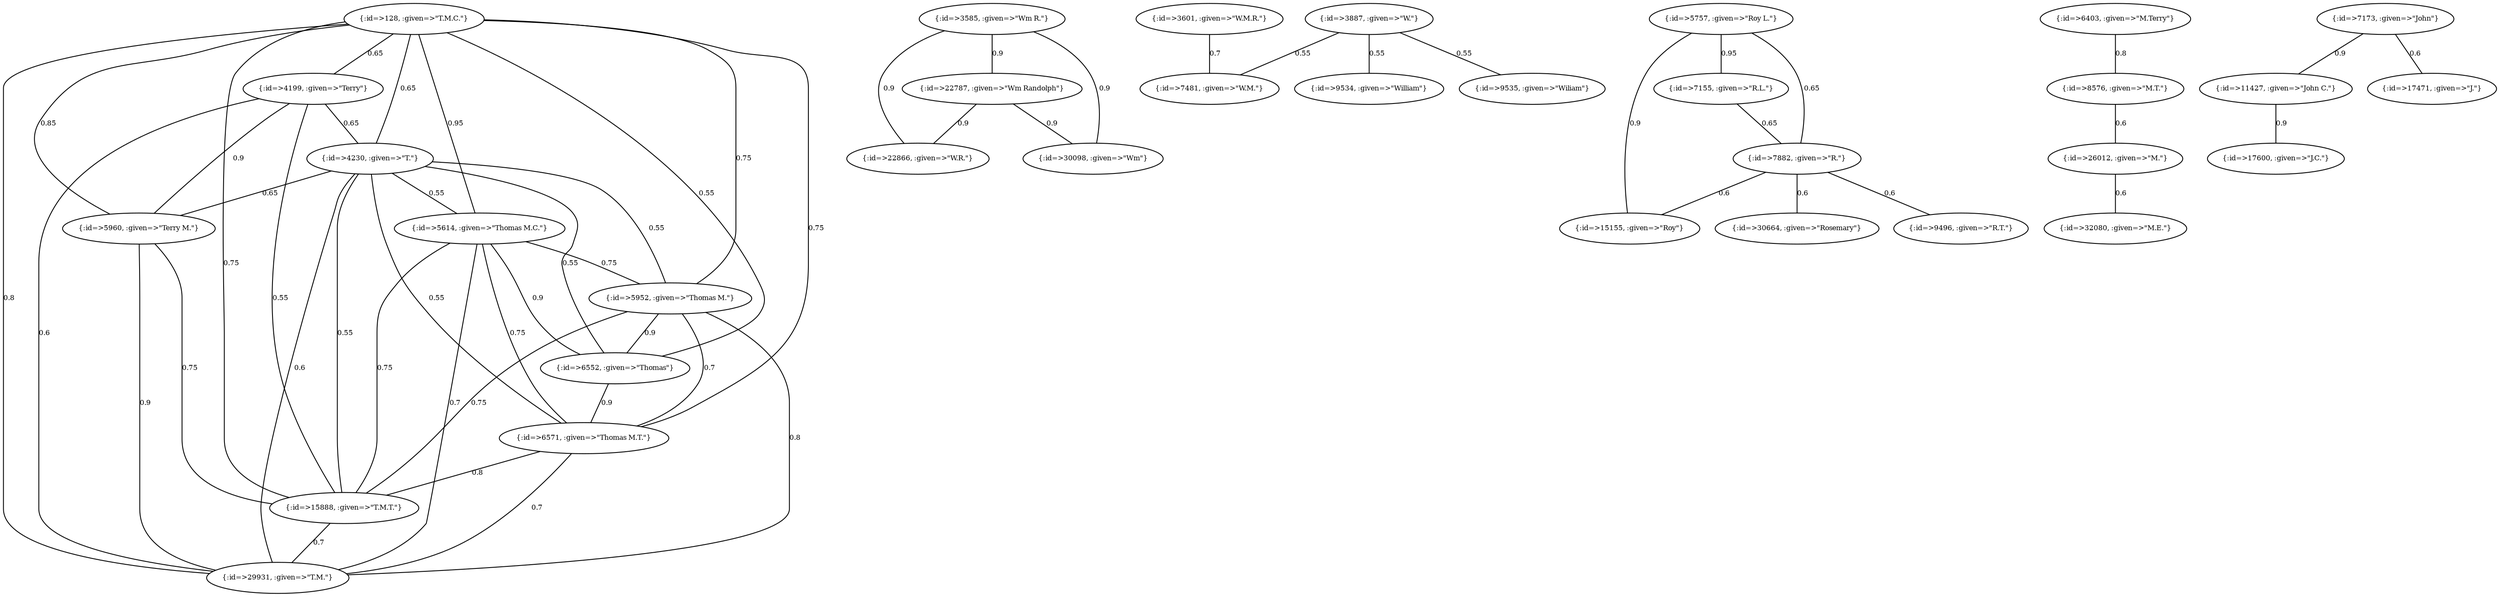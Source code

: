 graph Collector__WeightedGraph {
    "{:id=>128, :given=>\"T.M.C.\"}" [
        fontsize = 8,
        label = "{:id=>128, :given=>\"T.M.C.\"}"
    ]

    "{:id=>3585, :given=>\"Wm R.\"}" [
        fontsize = 8,
        label = "{:id=>3585, :given=>\"Wm R.\"}"
    ]

    "{:id=>3601, :given=>\"W.M.R.\"}" [
        fontsize = 8,
        label = "{:id=>3601, :given=>\"W.M.R.\"}"
    ]

    "{:id=>3887, :given=>\"W.\"}" [
        fontsize = 8,
        label = "{:id=>3887, :given=>\"W.\"}"
    ]

    "{:id=>4199, :given=>\"Terry\"}" [
        fontsize = 8,
        label = "{:id=>4199, :given=>\"Terry\"}"
    ]

    "{:id=>4230, :given=>\"T.\"}" [
        fontsize = 8,
        label = "{:id=>4230, :given=>\"T.\"}"
    ]

    "{:id=>5614, :given=>\"Thomas M.C.\"}" [
        fontsize = 8,
        label = "{:id=>5614, :given=>\"Thomas M.C.\"}"
    ]

    "{:id=>5757, :given=>\"Roy L.\"}" [
        fontsize = 8,
        label = "{:id=>5757, :given=>\"Roy L.\"}"
    ]

    "{:id=>5952, :given=>\"Thomas M.\"}" [
        fontsize = 8,
        label = "{:id=>5952, :given=>\"Thomas M.\"}"
    ]

    "{:id=>5960, :given=>\"Terry M.\"}" [
        fontsize = 8,
        label = "{:id=>5960, :given=>\"Terry M.\"}"
    ]

    "{:id=>6403, :given=>\"M.Terry\"}" [
        fontsize = 8,
        label = "{:id=>6403, :given=>\"M.Terry\"}"
    ]

    "{:id=>6552, :given=>\"Thomas\"}" [
        fontsize = 8,
        label = "{:id=>6552, :given=>\"Thomas\"}"
    ]

    "{:id=>6571, :given=>\"Thomas M.T.\"}" [
        fontsize = 8,
        label = "{:id=>6571, :given=>\"Thomas M.T.\"}"
    ]

    "{:id=>7155, :given=>\"R.L.\"}" [
        fontsize = 8,
        label = "{:id=>7155, :given=>\"R.L.\"}"
    ]

    "{:id=>7173, :given=>\"John\"}" [
        fontsize = 8,
        label = "{:id=>7173, :given=>\"John\"}"
    ]

    "{:id=>7481, :given=>\"W.M.\"}" [
        fontsize = 8,
        label = "{:id=>7481, :given=>\"W.M.\"}"
    ]

    "{:id=>7882, :given=>\"R.\"}" [
        fontsize = 8,
        label = "{:id=>7882, :given=>\"R.\"}"
    ]

    "{:id=>8576, :given=>\"M.T.\"}" [
        fontsize = 8,
        label = "{:id=>8576, :given=>\"M.T.\"}"
    ]

    "{:id=>9496, :given=>\"R.T.\"}" [
        fontsize = 8,
        label = "{:id=>9496, :given=>\"R.T.\"}"
    ]

    "{:id=>9534, :given=>\"William\"}" [
        fontsize = 8,
        label = "{:id=>9534, :given=>\"William\"}"
    ]

    "{:id=>9535, :given=>\"Wiliam\"}" [
        fontsize = 8,
        label = "{:id=>9535, :given=>\"Wiliam\"}"
    ]

    "{:id=>11427, :given=>\"John C.\"}" [
        fontsize = 8,
        label = "{:id=>11427, :given=>\"John C.\"}"
    ]

    "{:id=>15155, :given=>\"Roy\"}" [
        fontsize = 8,
        label = "{:id=>15155, :given=>\"Roy\"}"
    ]

    "{:id=>15888, :given=>\"T.M.T.\"}" [
        fontsize = 8,
        label = "{:id=>15888, :given=>\"T.M.T.\"}"
    ]

    "{:id=>17471, :given=>\"J.\"}" [
        fontsize = 8,
        label = "{:id=>17471, :given=>\"J.\"}"
    ]

    "{:id=>17600, :given=>\"J.C.\"}" [
        fontsize = 8,
        label = "{:id=>17600, :given=>\"J.C.\"}"
    ]

    "{:id=>22787, :given=>\"Wm Randolph\"}" [
        fontsize = 8,
        label = "{:id=>22787, :given=>\"Wm Randolph\"}"
    ]

    "{:id=>22866, :given=>\"W.R.\"}" [
        fontsize = 8,
        label = "{:id=>22866, :given=>\"W.R.\"}"
    ]

    "{:id=>26012, :given=>\"M.\"}" [
        fontsize = 8,
        label = "{:id=>26012, :given=>\"M.\"}"
    ]

    "{:id=>29931, :given=>\"T.M.\"}" [
        fontsize = 8,
        label = "{:id=>29931, :given=>\"T.M.\"}"
    ]

    "{:id=>30098, :given=>\"Wm\"}" [
        fontsize = 8,
        label = "{:id=>30098, :given=>\"Wm\"}"
    ]

    "{:id=>30664, :given=>\"Rosemary\"}" [
        fontsize = 8,
        label = "{:id=>30664, :given=>\"Rosemary\"}"
    ]

    "{:id=>32080, :given=>\"M.E.\"}" [
        fontsize = 8,
        label = "{:id=>32080, :given=>\"M.E.\"}"
    ]

    "{:id=>128, :given=>\"T.M.C.\"}" -- "{:id=>4199, :given=>\"Terry\"}" [
        fontsize = 8,
        label = 0.65
    ]

    "{:id=>128, :given=>\"T.M.C.\"}" -- "{:id=>4230, :given=>\"T.\"}" [
        fontsize = 8,
        label = 0.65
    ]

    "{:id=>128, :given=>\"T.M.C.\"}" -- "{:id=>5614, :given=>\"Thomas M.C.\"}" [
        fontsize = 8,
        label = 0.95
    ]

    "{:id=>128, :given=>\"T.M.C.\"}" -- "{:id=>5952, :given=>\"Thomas M.\"}" [
        fontsize = 8,
        label = 0.75
    ]

    "{:id=>128, :given=>\"T.M.C.\"}" -- "{:id=>5960, :given=>\"Terry M.\"}" [
        fontsize = 8,
        label = 0.85
    ]

    "{:id=>128, :given=>\"T.M.C.\"}" -- "{:id=>6552, :given=>\"Thomas\"}" [
        fontsize = 8,
        label = 0.55
    ]

    "{:id=>128, :given=>\"T.M.C.\"}" -- "{:id=>6571, :given=>\"Thomas M.T.\"}" [
        fontsize = 8,
        label = 0.75
    ]

    "{:id=>128, :given=>\"T.M.C.\"}" -- "{:id=>15888, :given=>\"T.M.T.\"}" [
        fontsize = 8,
        label = 0.75
    ]

    "{:id=>128, :given=>\"T.M.C.\"}" -- "{:id=>29931, :given=>\"T.M.\"}" [
        fontsize = 8,
        label = 0.8
    ]

    "{:id=>3585, :given=>\"Wm R.\"}" -- "{:id=>22787, :given=>\"Wm Randolph\"}" [
        fontsize = 8,
        label = 0.9
    ]

    "{:id=>3585, :given=>\"Wm R.\"}" -- "{:id=>22866, :given=>\"W.R.\"}" [
        fontsize = 8,
        label = 0.9
    ]

    "{:id=>3585, :given=>\"Wm R.\"}" -- "{:id=>30098, :given=>\"Wm\"}" [
        fontsize = 8,
        label = 0.9
    ]

    "{:id=>3601, :given=>\"W.M.R.\"}" -- "{:id=>7481, :given=>\"W.M.\"}" [
        fontsize = 8,
        label = 0.7
    ]

    "{:id=>3887, :given=>\"W.\"}" -- "{:id=>7481, :given=>\"W.M.\"}" [
        fontsize = 8,
        label = 0.55
    ]

    "{:id=>3887, :given=>\"W.\"}" -- "{:id=>9534, :given=>\"William\"}" [
        fontsize = 8,
        label = 0.55
    ]

    "{:id=>3887, :given=>\"W.\"}" -- "{:id=>9535, :given=>\"Wiliam\"}" [
        fontsize = 8,
        label = 0.55
    ]

    "{:id=>4199, :given=>\"Terry\"}" -- "{:id=>4230, :given=>\"T.\"}" [
        fontsize = 8,
        label = 0.65
    ]

    "{:id=>4199, :given=>\"Terry\"}" -- "{:id=>5960, :given=>\"Terry M.\"}" [
        fontsize = 8,
        label = 0.9
    ]

    "{:id=>4199, :given=>\"Terry\"}" -- "{:id=>15888, :given=>\"T.M.T.\"}" [
        fontsize = 8,
        label = 0.55
    ]

    "{:id=>4199, :given=>\"Terry\"}" -- "{:id=>29931, :given=>\"T.M.\"}" [
        fontsize = 8,
        label = 0.6
    ]

    "{:id=>4230, :given=>\"T.\"}" -- "{:id=>5614, :given=>\"Thomas M.C.\"}" [
        fontsize = 8,
        label = 0.55
    ]

    "{:id=>4230, :given=>\"T.\"}" -- "{:id=>5952, :given=>\"Thomas M.\"}" [
        fontsize = 8,
        label = 0.55
    ]

    "{:id=>4230, :given=>\"T.\"}" -- "{:id=>5960, :given=>\"Terry M.\"}" [
        fontsize = 8,
        label = 0.65
    ]

    "{:id=>4230, :given=>\"T.\"}" -- "{:id=>6552, :given=>\"Thomas\"}" [
        fontsize = 8,
        label = 0.55
    ]

    "{:id=>4230, :given=>\"T.\"}" -- "{:id=>6571, :given=>\"Thomas M.T.\"}" [
        fontsize = 8,
        label = 0.55
    ]

    "{:id=>4230, :given=>\"T.\"}" -- "{:id=>15888, :given=>\"T.M.T.\"}" [
        fontsize = 8,
        label = 0.55
    ]

    "{:id=>4230, :given=>\"T.\"}" -- "{:id=>29931, :given=>\"T.M.\"}" [
        fontsize = 8,
        label = 0.6
    ]

    "{:id=>5614, :given=>\"Thomas M.C.\"}" -- "{:id=>5952, :given=>\"Thomas M.\"}" [
        fontsize = 8,
        label = 0.75
    ]

    "{:id=>5614, :given=>\"Thomas M.C.\"}" -- "{:id=>6552, :given=>\"Thomas\"}" [
        fontsize = 8,
        label = 0.9
    ]

    "{:id=>5614, :given=>\"Thomas M.C.\"}" -- "{:id=>6571, :given=>\"Thomas M.T.\"}" [
        fontsize = 8,
        label = 0.75
    ]

    "{:id=>5614, :given=>\"Thomas M.C.\"}" -- "{:id=>15888, :given=>\"T.M.T.\"}" [
        fontsize = 8,
        label = 0.75
    ]

    "{:id=>5614, :given=>\"Thomas M.C.\"}" -- "{:id=>29931, :given=>\"T.M.\"}" [
        fontsize = 8,
        label = 0.7
    ]

    "{:id=>5757, :given=>\"Roy L.\"}" -- "{:id=>7155, :given=>\"R.L.\"}" [
        fontsize = 8,
        label = 0.95
    ]

    "{:id=>5757, :given=>\"Roy L.\"}" -- "{:id=>7882, :given=>\"R.\"}" [
        fontsize = 8,
        label = 0.65
    ]

    "{:id=>5757, :given=>\"Roy L.\"}" -- "{:id=>15155, :given=>\"Roy\"}" [
        fontsize = 8,
        label = 0.9
    ]

    "{:id=>5952, :given=>\"Thomas M.\"}" -- "{:id=>6552, :given=>\"Thomas\"}" [
        fontsize = 8,
        label = 0.9
    ]

    "{:id=>5952, :given=>\"Thomas M.\"}" -- "{:id=>6571, :given=>\"Thomas M.T.\"}" [
        fontsize = 8,
        label = 0.7
    ]

    "{:id=>5952, :given=>\"Thomas M.\"}" -- "{:id=>15888, :given=>\"T.M.T.\"}" [
        fontsize = 8,
        label = 0.75
    ]

    "{:id=>5952, :given=>\"Thomas M.\"}" -- "{:id=>29931, :given=>\"T.M.\"}" [
        fontsize = 8,
        label = 0.8
    ]

    "{:id=>5960, :given=>\"Terry M.\"}" -- "{:id=>15888, :given=>\"T.M.T.\"}" [
        fontsize = 8,
        label = 0.75
    ]

    "{:id=>5960, :given=>\"Terry M.\"}" -- "{:id=>29931, :given=>\"T.M.\"}" [
        fontsize = 8,
        label = 0.9
    ]

    "{:id=>6403, :given=>\"M.Terry\"}" -- "{:id=>8576, :given=>\"M.T.\"}" [
        fontsize = 8,
        label = 0.8
    ]

    "{:id=>6552, :given=>\"Thomas\"}" -- "{:id=>6571, :given=>\"Thomas M.T.\"}" [
        fontsize = 8,
        label = 0.9
    ]

    "{:id=>6571, :given=>\"Thomas M.T.\"}" -- "{:id=>15888, :given=>\"T.M.T.\"}" [
        fontsize = 8,
        label = 0.8
    ]

    "{:id=>6571, :given=>\"Thomas M.T.\"}" -- "{:id=>29931, :given=>\"T.M.\"}" [
        fontsize = 8,
        label = 0.7
    ]

    "{:id=>7155, :given=>\"R.L.\"}" -- "{:id=>7882, :given=>\"R.\"}" [
        fontsize = 8,
        label = 0.65
    ]

    "{:id=>7173, :given=>\"John\"}" -- "{:id=>11427, :given=>\"John C.\"}" [
        fontsize = 8,
        label = 0.9
    ]

    "{:id=>7173, :given=>\"John\"}" -- "{:id=>17471, :given=>\"J.\"}" [
        fontsize = 8,
        label = 0.6
    ]

    "{:id=>7882, :given=>\"R.\"}" -- "{:id=>9496, :given=>\"R.T.\"}" [
        fontsize = 8,
        label = 0.6
    ]

    "{:id=>7882, :given=>\"R.\"}" -- "{:id=>15155, :given=>\"Roy\"}" [
        fontsize = 8,
        label = 0.6
    ]

    "{:id=>7882, :given=>\"R.\"}" -- "{:id=>30664, :given=>\"Rosemary\"}" [
        fontsize = 8,
        label = 0.6
    ]

    "{:id=>8576, :given=>\"M.T.\"}" -- "{:id=>26012, :given=>\"M.\"}" [
        fontsize = 8,
        label = 0.6
    ]

    "{:id=>11427, :given=>\"John C.\"}" -- "{:id=>17600, :given=>\"J.C.\"}" [
        fontsize = 8,
        label = 0.9
    ]

    "{:id=>15888, :given=>\"T.M.T.\"}" -- "{:id=>29931, :given=>\"T.M.\"}" [
        fontsize = 8,
        label = 0.7
    ]

    "{:id=>22787, :given=>\"Wm Randolph\"}" -- "{:id=>22866, :given=>\"W.R.\"}" [
        fontsize = 8,
        label = 0.9
    ]

    "{:id=>22787, :given=>\"Wm Randolph\"}" -- "{:id=>30098, :given=>\"Wm\"}" [
        fontsize = 8,
        label = 0.9
    ]

    "{:id=>26012, :given=>\"M.\"}" -- "{:id=>32080, :given=>\"M.E.\"}" [
        fontsize = 8,
        label = 0.6
    ]
}
